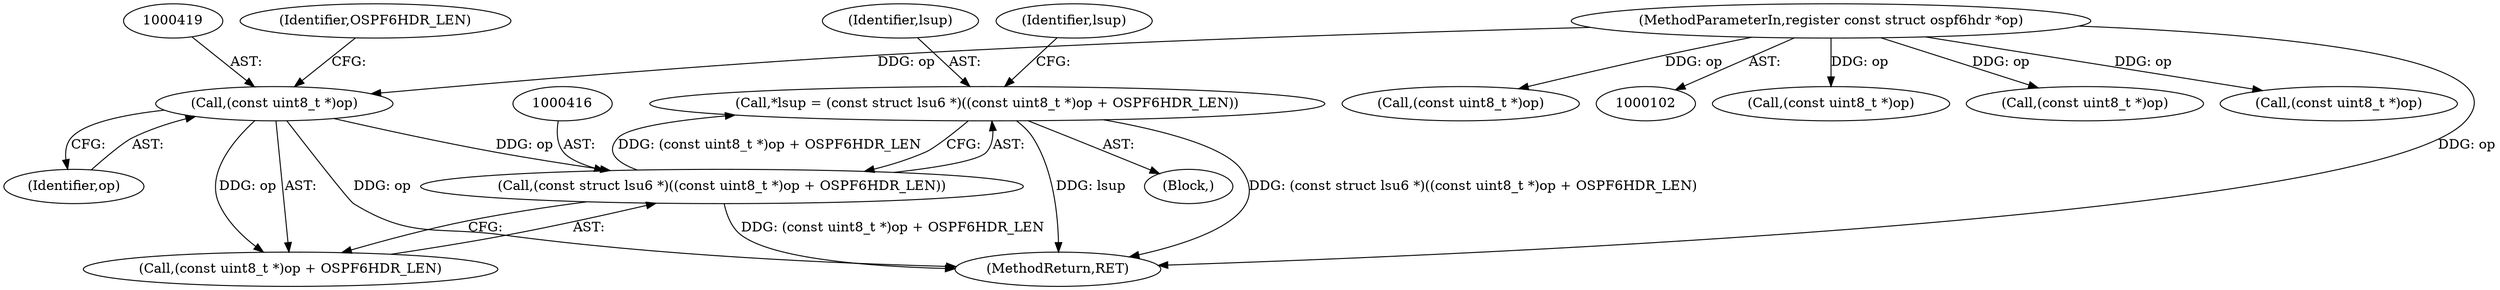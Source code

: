 digraph "0_tcpdump_88b2dac837e81cf56dce05e6e7b5989332c0092d@integer" {
"1000413" [label="(Call,*lsup = (const struct lsu6 *)((const uint8_t *)op + OSPF6HDR_LEN))"];
"1000415" [label="(Call,(const struct lsu6 *)((const uint8_t *)op + OSPF6HDR_LEN))"];
"1000418" [label="(Call,(const uint8_t *)op)"];
"1000104" [label="(MethodParameterIn,register const struct ospf6hdr *op)"];
"1000269" [label="(Call,(const uint8_t *)op)"];
"1000417" [label="(Call,(const uint8_t *)op + OSPF6HDR_LEN)"];
"1000483" [label="(Call,(const uint8_t *)op)"];
"1000420" [label="(Identifier,op)"];
"1000421" [label="(Identifier,OSPF6HDR_LEN)"];
"1000415" [label="(Call,(const struct lsu6 *)((const uint8_t *)op + OSPF6HDR_LEN))"];
"1000104" [label="(MethodParameterIn,register const struct ospf6hdr *op)"];
"1000365" [label="(Call,(const uint8_t *)op)"];
"1000411" [label="(Block,)"];
"1000418" [label="(Call,(const uint8_t *)op)"];
"1000414" [label="(Identifier,lsup)"];
"1000424" [label="(Identifier,lsup)"];
"1000125" [label="(Call,(const uint8_t *)op)"];
"1000509" [label="(MethodReturn,RET)"];
"1000413" [label="(Call,*lsup = (const struct lsu6 *)((const uint8_t *)op + OSPF6HDR_LEN))"];
"1000413" -> "1000411"  [label="AST: "];
"1000413" -> "1000415"  [label="CFG: "];
"1000414" -> "1000413"  [label="AST: "];
"1000415" -> "1000413"  [label="AST: "];
"1000424" -> "1000413"  [label="CFG: "];
"1000413" -> "1000509"  [label="DDG: lsup"];
"1000413" -> "1000509"  [label="DDG: (const struct lsu6 *)((const uint8_t *)op + OSPF6HDR_LEN)"];
"1000415" -> "1000413"  [label="DDG: (const uint8_t *)op + OSPF6HDR_LEN"];
"1000415" -> "1000417"  [label="CFG: "];
"1000416" -> "1000415"  [label="AST: "];
"1000417" -> "1000415"  [label="AST: "];
"1000415" -> "1000509"  [label="DDG: (const uint8_t *)op + OSPF6HDR_LEN"];
"1000418" -> "1000415"  [label="DDG: op"];
"1000418" -> "1000417"  [label="AST: "];
"1000418" -> "1000420"  [label="CFG: "];
"1000419" -> "1000418"  [label="AST: "];
"1000420" -> "1000418"  [label="AST: "];
"1000421" -> "1000418"  [label="CFG: "];
"1000418" -> "1000509"  [label="DDG: op"];
"1000418" -> "1000417"  [label="DDG: op"];
"1000104" -> "1000418"  [label="DDG: op"];
"1000104" -> "1000102"  [label="AST: "];
"1000104" -> "1000509"  [label="DDG: op"];
"1000104" -> "1000125"  [label="DDG: op"];
"1000104" -> "1000269"  [label="DDG: op"];
"1000104" -> "1000365"  [label="DDG: op"];
"1000104" -> "1000483"  [label="DDG: op"];
}
